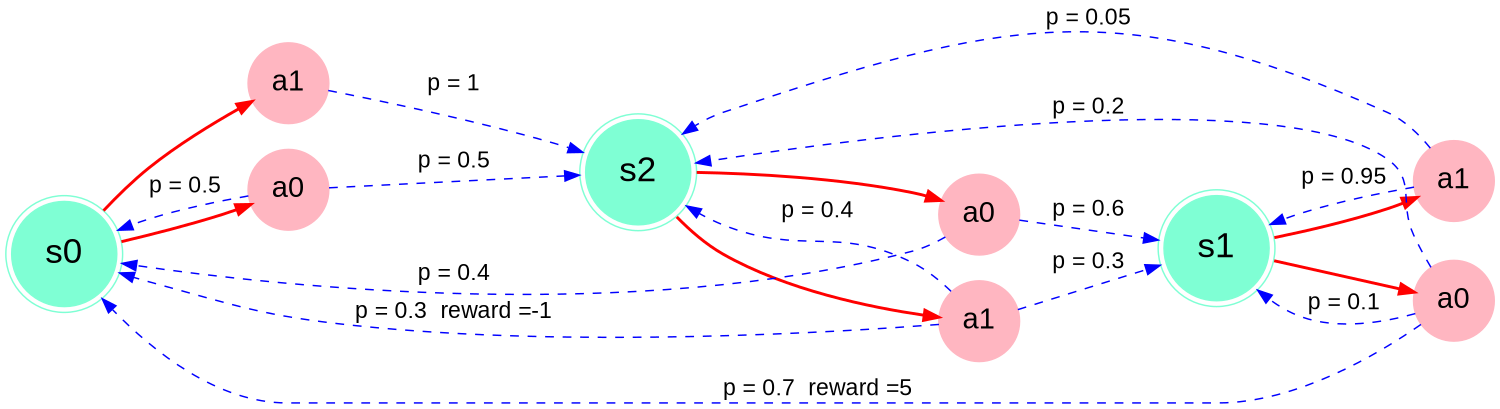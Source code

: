 digraph MDP {
	rankdir=LR size="10,10"
	s0 [color=aquamarine fontname=Arial fontsize=24 height="1,5" shape=doublecircle style=filled width="1,5"]
	"s0-a0" [label=a0 color=lightpink fontname=Arial fontsize=20 height="0,5" shape=circle style=filled width="0,5"]
	s0 -> "s0-a0" [color=red ratio=auto style=bold]
	"s0-a0" -> s0 [label="p = 0.5" color=blue fontname=Arial fontsize=16 ratio=auto style=dashed]
	"s0-a0" -> s2 [label="p = 0.5" color=blue fontname=Arial fontsize=16 ratio=auto style=dashed]
	"s0-a1" [label=a1 color=lightpink fontname=Arial fontsize=20 height="0,5" shape=circle style=filled width="0,5"]
	s0 -> "s0-a1" [color=red ratio=auto style=bold]
	"s0-a1" -> s2 [label="p = 1" color=blue fontname=Arial fontsize=16 ratio=auto style=dashed]
	s1 [color=aquamarine fontname=Arial fontsize=24 height="1,5" shape=doublecircle style=filled width="1,5"]
	"s1-a0" [label=a0 color=lightpink fontname=Arial fontsize=20 height="0,5" shape=circle style=filled width="0,5"]
	s1 -> "s1-a0" [color=red ratio=auto style=bold]
	"s1-a0" -> s0 [label="p = 0.7  reward =5" color=blue fontname=Arial fontsize=16 ratio=auto style=dashed]
	"s1-a0" -> s1 [label="p = 0.1" color=blue fontname=Arial fontsize=16 ratio=auto style=dashed]
	"s1-a0" -> s2 [label="p = 0.2" color=blue fontname=Arial fontsize=16 ratio=auto style=dashed]
	"s1-a1" [label=a1 color=lightpink fontname=Arial fontsize=20 height="0,5" shape=circle style=filled width="0,5"]
	s1 -> "s1-a1" [color=red ratio=auto style=bold]
	"s1-a1" -> s1 [label="p = 0.95" color=blue fontname=Arial fontsize=16 ratio=auto style=dashed]
	"s1-a1" -> s2 [label="p = 0.05" color=blue fontname=Arial fontsize=16 ratio=auto style=dashed]
	s2 [color=aquamarine fontname=Arial fontsize=24 height="1,5" shape=doublecircle style=filled width="1,5"]
	"s2-a0" [label=a0 color=lightpink fontname=Arial fontsize=20 height="0,5" shape=circle style=filled width="0,5"]
	s2 -> "s2-a0" [color=red ratio=auto style=bold]
	"s2-a0" -> s0 [label="p = 0.4" color=blue fontname=Arial fontsize=16 ratio=auto style=dashed]
	"s2-a0" -> s1 [label="p = 0.6" color=blue fontname=Arial fontsize=16 ratio=auto style=dashed]
	"s2-a1" [label=a1 color=lightpink fontname=Arial fontsize=20 height="0,5" shape=circle style=filled width="0,5"]
	s2 -> "s2-a1" [color=red ratio=auto style=bold]
	"s2-a1" -> s0 [label="p = 0.3  reward =-1" color=blue fontname=Arial fontsize=16 ratio=auto style=dashed]
	"s2-a1" -> s1 [label="p = 0.3" color=blue fontname=Arial fontsize=16 ratio=auto style=dashed]
	"s2-a1" -> s2 [label="p = 0.4" color=blue fontname=Arial fontsize=16 ratio=auto style=dashed]
}
